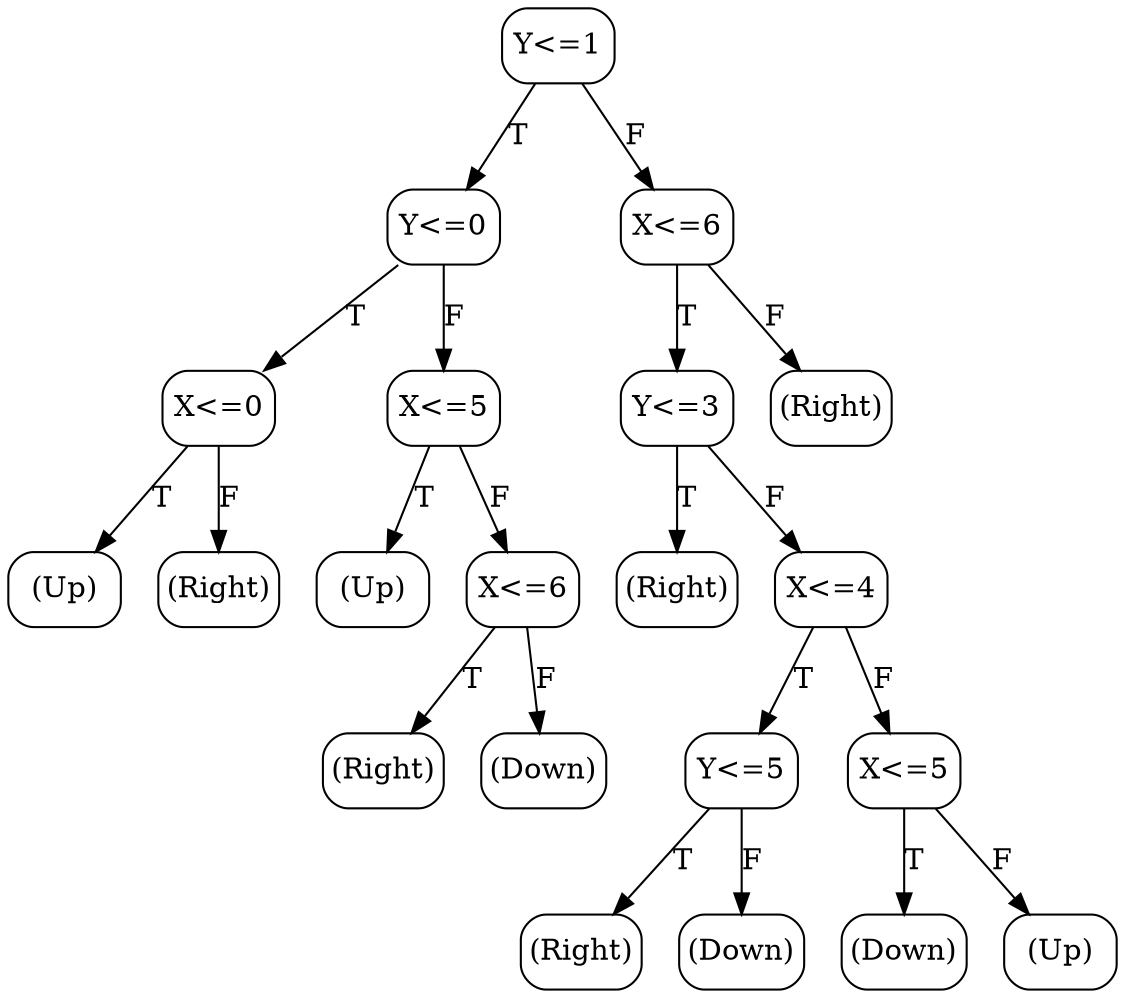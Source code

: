 // decision tree
digraph {
	3 [label="(Up)" margin="0.05,0.05" shape=box style=rounded]
	10 [label="(Right)" margin="0.05,0.05" shape=box style=rounded]
	2 [label="X<=0" margin="0.05,0.05" shape=box style=rounded]
	2 -> 3 [label=T]
	2 -> 10 [label=F]
	18 [label="(Up)" margin="0.05,0.05" shape=box style=rounded]
	26 [label="(Right)" margin="0.05,0.05" shape=box style=rounded]
	29 [label="(Down)" margin="0.05,0.05" shape=box style=rounded]
	25 [label="X<=6" margin="0.05,0.05" shape=box style=rounded]
	25 -> 26 [label=T]
	25 -> 29 [label=F]
	17 [label="X<=5" margin="0.05,0.05" shape=box style=rounded]
	17 -> 18 [label=T]
	17 -> 25 [label=F]
	1 [label="Y<=0" margin="0.05,0.05" shape=box style=rounded]
	1 -> 2 [label=T]
	1 -> 17 [label=F]
	34 [label="(Right)" margin="0.05,0.05" shape=box style=rounded]
	43 [label="(Right)" margin="0.05,0.05" shape=box style=rounded]
	44 [label="(Down)" margin="0.05,0.05" shape=box style=rounded]
	42 [label="Y<=5" margin="0.05,0.05" shape=box style=rounded]
	42 -> 43 [label=T]
	42 -> 44 [label=F]
	46 [label="(Down)" margin="0.05,0.05" shape=box style=rounded]
	47 [label="(Up)" margin="0.05,0.05" shape=box style=rounded]
	45 [label="X<=5" margin="0.05,0.05" shape=box style=rounded]
	45 -> 46 [label=T]
	45 -> 47 [label=F]
	41 [label="X<=4" margin="0.05,0.05" shape=box style=rounded]
	41 -> 42 [label=T]
	41 -> 45 [label=F]
	33 [label="Y<=3" margin="0.05,0.05" shape=box style=rounded]
	33 -> 34 [label=T]
	33 -> 41 [label=F]
	48 [label="(Right)" margin="0.05,0.05" shape=box style=rounded]
	32 [label="X<=6" margin="0.05,0.05" shape=box style=rounded]
	32 -> 33 [label=T]
	32 -> 48 [label=F]
	0 [label="Y<=1" margin="0.05,0.05" shape=box style=rounded]
	0 -> 1 [label=T]
	0 -> 32 [label=F]
}
